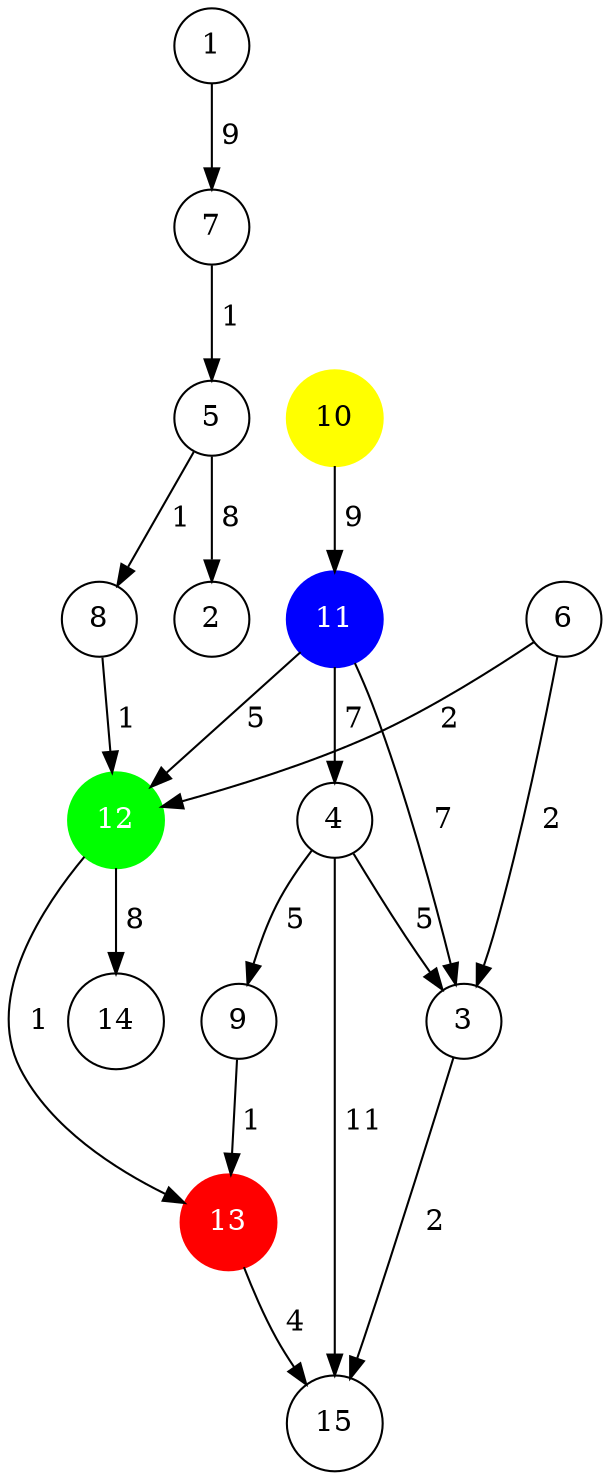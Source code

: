strict digraph {
    node [shape=circle]
    1  [label=1]
	2  [label=2]
	3  [label=3]
	4  [label=4]
	5  [label=5]
	6  [label=6]
	7  [label=7]
	8  [label=8]
	9  [label=9]
	10 [label=10,color=yellow,style=filled]
	11 [label=11,color=blue,style=filled,fontcolor = white]
	12 [label=12,color=green,style=filled,fontcolor = white]
	13 [label=13,color=red,style=filled,fontcolor = white]
	14 [label=14]
	15 [label=15]
	
	1  -> 7   [label=" 9" ,weight=9 ]
	10 -> 11  [label=" 9" ,weight=9 ]
	11 -> 12  [label=" 5" ,weight=5 ]
	12 -> 13  [label=" 1" ,weight=1 ]
	3  -> 15  [label=" 2" ,weight=2 ]
	4  -> 3   [label=" 5" ,weight=5 ]
	4  -> 9   [label=" 5" ,weight=5 ]
	4  -> 15  [label=" 11",weight=11]
	5  -> 2   [label=" 8" ,weight=8 ]
	5  -> 8   [label=" 1" ,weight=1 ]
	6  -> 12  [label=" 2" ,weight=2 ]
	9  -> 13  [label=" 1" ,weight=1 ]
	6  -> 12  [label=" 2" ,weight=2 ]
	6  -> 3   [label=" 2" ,weight=2 ]
	7  -> 5   [label=" 1" ,weight=1 ]
	8  -> 12  [label=" 1" ,weight=1 ]
	11 -> 3   [label=" 7" ,weight=7 ]
	11 -> 4   [label=" 7" ,weight=7 ]
	12 -> 14  [label=" 8" ,weight=8 ]
	13 -> 15  [label=" 4" ,weight=4 ]
	
} 
